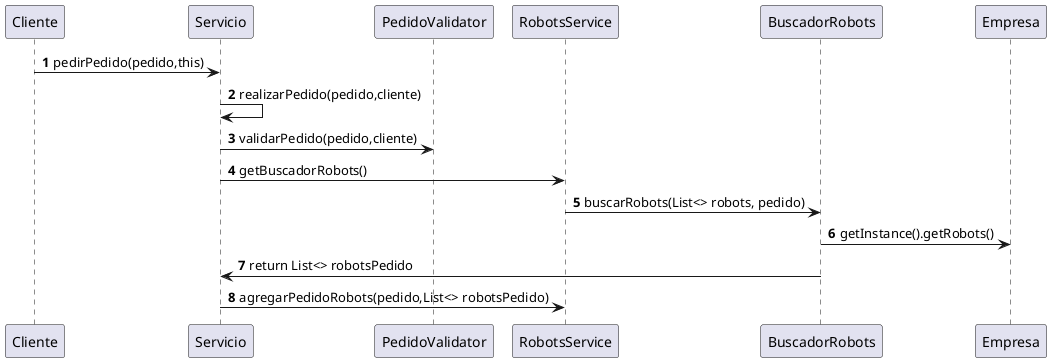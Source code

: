 @startuml
'https://plantuml.com/sequence-diagram

autonumber

Cliente -> Servicio: pedirPedido(pedido,this)
Servicio-> Servicio: realizarPedido(pedido,cliente)
Servicio-> PedidoValidator: validarPedido(pedido,cliente)
Servicio-> RobotsService: getBuscadorRobots()
RobotsService -> BuscadorRobots: buscarRobots(List<> robots, pedido)
BuscadorRobots -> Empresa: getInstance().getRobots()
BuscadorRobots -> Servicio: return List<> robotsPedido
Servicio -> RobotsService: agregarPedidoRobots(pedido,List<> robotsPedido)



@enduml